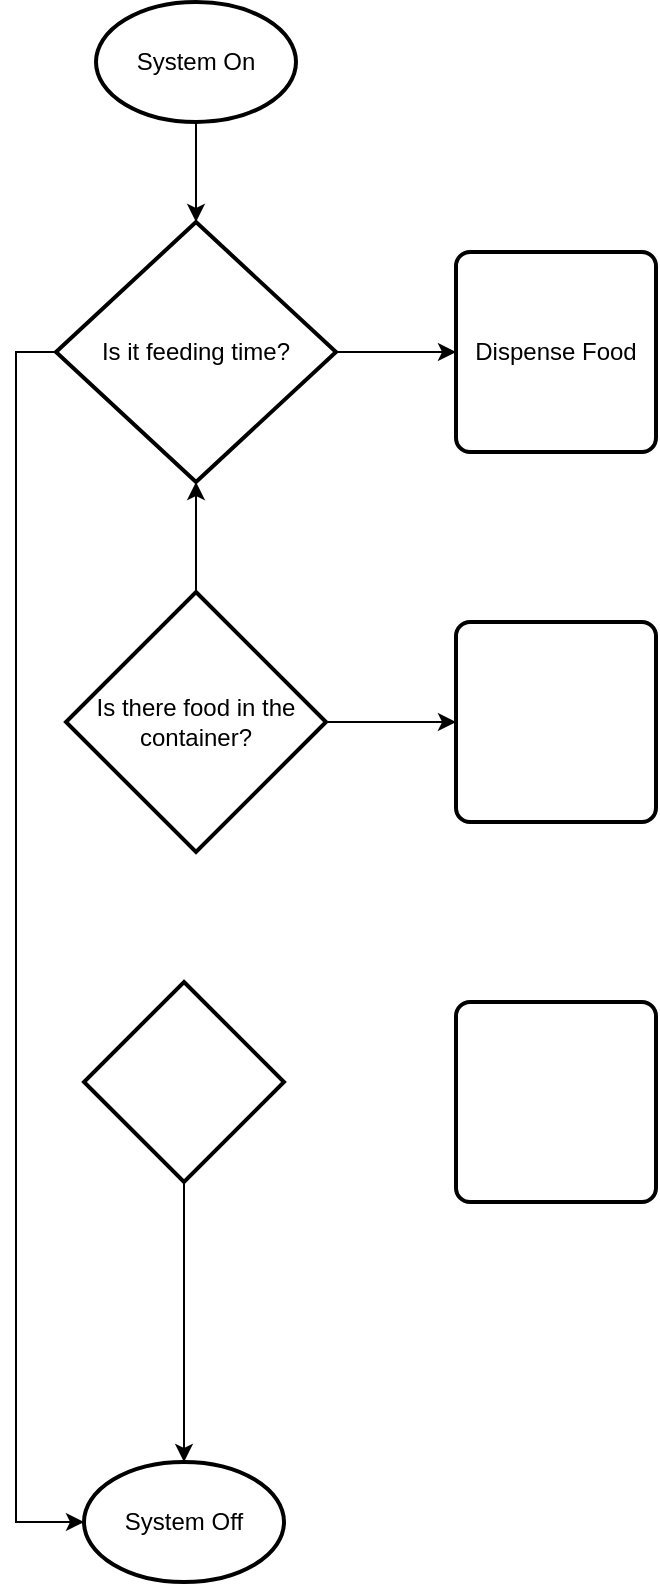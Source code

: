 <mxfile version="28.0.7">
  <diagram name="Page-1" id="NSKCN1yDX3Lk4BcxiZCk">
    <mxGraphModel dx="1183" dy="763" grid="1" gridSize="10" guides="1" tooltips="1" connect="1" arrows="1" fold="1" page="1" pageScale="1" pageWidth="827" pageHeight="1169" math="0" shadow="0">
      <root>
        <mxCell id="0" />
        <mxCell id="1" parent="0" />
        <mxCell id="nY15QL7Lt_zJvUoqdlJS-3" style="edgeStyle=orthogonalEdgeStyle;rounded=0;orthogonalLoop=1;jettySize=auto;html=1;exitX=0.5;exitY=1;exitDx=0;exitDy=0;" edge="1" parent="1">
          <mxGeometry relative="1" as="geometry">
            <mxPoint x="370" y="140.0" as="sourcePoint" />
            <mxPoint x="370" y="190.0" as="targetPoint" />
          </mxGeometry>
        </mxCell>
        <mxCell id="nY15QL7Lt_zJvUoqdlJS-6" value="System On" style="strokeWidth=2;html=1;shape=mxgraph.flowchart.start_1;whiteSpace=wrap;" vertex="1" parent="1">
          <mxGeometry x="320" y="80" width="100" height="60" as="geometry" />
        </mxCell>
        <mxCell id="nY15QL7Lt_zJvUoqdlJS-10" style="edgeStyle=orthogonalEdgeStyle;rounded=0;orthogonalLoop=1;jettySize=auto;html=1;exitX=1;exitY=0.5;exitDx=0;exitDy=0;exitPerimeter=0;entryX=0;entryY=0.5;entryDx=0;entryDy=0;" edge="1" parent="1" source="nY15QL7Lt_zJvUoqdlJS-7" target="nY15QL7Lt_zJvUoqdlJS-8">
          <mxGeometry relative="1" as="geometry" />
        </mxCell>
        <mxCell id="nY15QL7Lt_zJvUoqdlJS-19" style="edgeStyle=orthogonalEdgeStyle;rounded=0;orthogonalLoop=1;jettySize=auto;html=1;exitX=0;exitY=0.5;exitDx=0;exitDy=0;exitPerimeter=0;entryX=0;entryY=0.5;entryDx=0;entryDy=0;entryPerimeter=0;" edge="1" parent="1" source="nY15QL7Lt_zJvUoqdlJS-7" target="nY15QL7Lt_zJvUoqdlJS-17">
          <mxGeometry relative="1" as="geometry">
            <mxPoint x="160" y="840" as="targetPoint" />
          </mxGeometry>
        </mxCell>
        <mxCell id="nY15QL7Lt_zJvUoqdlJS-7" value="Is it feeding time?" style="strokeWidth=2;html=1;shape=mxgraph.flowchart.decision;whiteSpace=wrap;" vertex="1" parent="1">
          <mxGeometry x="300" y="190" width="140" height="130" as="geometry" />
        </mxCell>
        <mxCell id="nY15QL7Lt_zJvUoqdlJS-8" value="Dispense Food" style="rounded=1;whiteSpace=wrap;html=1;absoluteArcSize=1;arcSize=14;strokeWidth=2;" vertex="1" parent="1">
          <mxGeometry x="500" y="205" width="100" height="100" as="geometry" />
        </mxCell>
        <mxCell id="nY15QL7Lt_zJvUoqdlJS-16" style="edgeStyle=orthogonalEdgeStyle;rounded=0;orthogonalLoop=1;jettySize=auto;html=1;exitX=1;exitY=0.5;exitDx=0;exitDy=0;exitPerimeter=0;entryX=0;entryY=0.5;entryDx=0;entryDy=0;" edge="1" parent="1" source="nY15QL7Lt_zJvUoqdlJS-11" target="nY15QL7Lt_zJvUoqdlJS-13">
          <mxGeometry relative="1" as="geometry" />
        </mxCell>
        <mxCell id="nY15QL7Lt_zJvUoqdlJS-11" value="Is there food in the&lt;div&gt;container?&lt;/div&gt;" style="strokeWidth=2;html=1;shape=mxgraph.flowchart.decision;whiteSpace=wrap;" vertex="1" parent="1">
          <mxGeometry x="305" y="375" width="130" height="130" as="geometry" />
        </mxCell>
        <mxCell id="nY15QL7Lt_zJvUoqdlJS-12" value="" style="strokeWidth=2;html=1;shape=mxgraph.flowchart.decision;whiteSpace=wrap;" vertex="1" parent="1">
          <mxGeometry x="314" y="570" width="100" height="100" as="geometry" />
        </mxCell>
        <mxCell id="nY15QL7Lt_zJvUoqdlJS-13" value="" style="rounded=1;whiteSpace=wrap;html=1;absoluteArcSize=1;arcSize=14;strokeWidth=2;" vertex="1" parent="1">
          <mxGeometry x="500" y="390" width="100" height="100" as="geometry" />
        </mxCell>
        <mxCell id="nY15QL7Lt_zJvUoqdlJS-14" value="" style="rounded=1;whiteSpace=wrap;html=1;absoluteArcSize=1;arcSize=14;strokeWidth=2;" vertex="1" parent="1">
          <mxGeometry x="500" y="580" width="100" height="100" as="geometry" />
        </mxCell>
        <mxCell id="nY15QL7Lt_zJvUoqdlJS-15" style="edgeStyle=orthogonalEdgeStyle;rounded=0;orthogonalLoop=1;jettySize=auto;html=1;entryX=0.5;entryY=1;entryDx=0;entryDy=0;entryPerimeter=0;" edge="1" parent="1" source="nY15QL7Lt_zJvUoqdlJS-11" target="nY15QL7Lt_zJvUoqdlJS-7">
          <mxGeometry relative="1" as="geometry" />
        </mxCell>
        <mxCell id="nY15QL7Lt_zJvUoqdlJS-17" value="System Off" style="strokeWidth=2;html=1;shape=mxgraph.flowchart.start_1;whiteSpace=wrap;" vertex="1" parent="1">
          <mxGeometry x="314" y="810" width="100" height="60" as="geometry" />
        </mxCell>
        <mxCell id="nY15QL7Lt_zJvUoqdlJS-18" style="edgeStyle=orthogonalEdgeStyle;rounded=0;orthogonalLoop=1;jettySize=auto;html=1;exitX=0.5;exitY=1;exitDx=0;exitDy=0;exitPerimeter=0;entryX=0.5;entryY=0;entryDx=0;entryDy=0;entryPerimeter=0;" edge="1" parent="1" source="nY15QL7Lt_zJvUoqdlJS-12" target="nY15QL7Lt_zJvUoqdlJS-17">
          <mxGeometry relative="1" as="geometry" />
        </mxCell>
      </root>
    </mxGraphModel>
  </diagram>
</mxfile>
